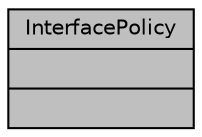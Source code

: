 digraph "InterfacePolicy"
{
 // INTERACTIVE_SVG=YES
  bgcolor="transparent";
  edge [fontname="Helvetica",fontsize="10",labelfontname="Helvetica",labelfontsize="10"];
  node [fontname="Helvetica",fontsize="10",shape=record];
  Node1 [label="{InterfacePolicy\n||}",height=0.2,width=0.4,color="black", fillcolor="grey75", style="filled", fontcolor="black"];
}
